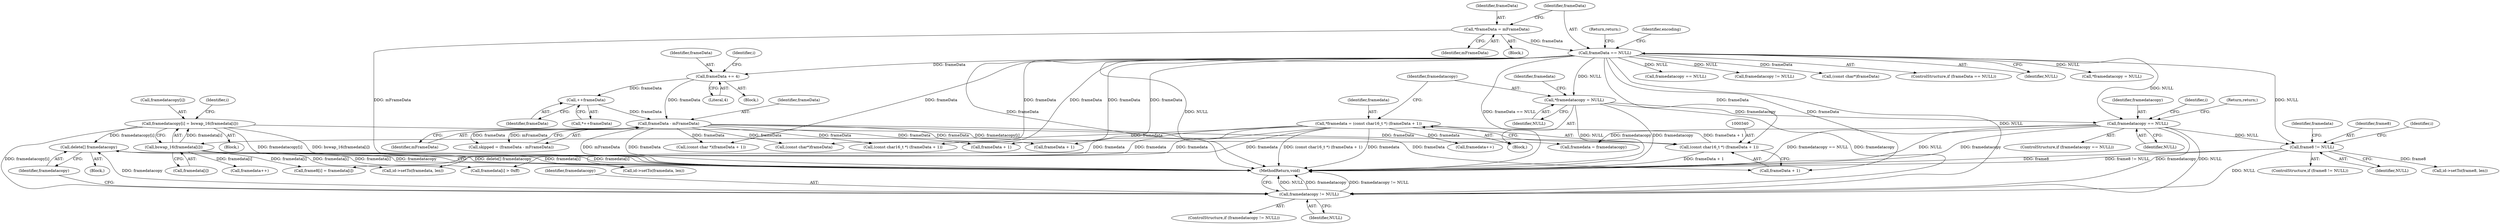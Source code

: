 digraph "0_Android_6d0249be2275fd4086783f259f4e2c54722a7c55_0@API" {
"1000491" [label="(Call,delete[] framedatacopy)"];
"1000382" [label="(Call,framedatacopy[i] = bswap_16(framedata[i]))"];
"1000386" [label="(Call,bswap_16(framedata[i]))"];
"1000337" [label="(Call,*framedata = (const char16_t *) (frameData + 1))"];
"1000339" [label="(Call,(const char16_t *) (frameData + 1))"];
"1000116" [label="(Call,frameData == NULL)"];
"1000112" [label="(Call,*frameData = mFrameData)"];
"1000207" [label="(Call,frameData - mFrameData)"];
"1000184" [label="(Call,frameData += 4)"];
"1000201" [label="(Call,++frameData)"];
"1000487" [label="(Call,framedatacopy != NULL)"];
"1000345" [label="(Call,*framedatacopy = NULL)"];
"1000366" [label="(Call,framedatacopy == NULL)"];
"1000449" [label="(Call,frame8 != NULL)"];
"1000205" [label="(Call,skipped = (frameData - mFrameData))"];
"1000464" [label="(Call,frame8[i] = framedata[i])"];
"1000201" [label="(Call,++frameData)"];
"1000368" [label="(Identifier,NULL)"];
"1000287" [label="(Call,framedatacopy == NULL)"];
"1000269" [label="(Call,frameData + 1)"];
"1000189" [label="(Identifier,i)"];
"1000448" [label="(ControlStructure,if (frame8 != NULL))"];
"1000246" [label="(Call,(const char *)(frameData + 1))"];
"1000479" [label="(Identifier,framedata)"];
"1000234" [label="(Call,(const char*)frameData)"];
"1000185" [label="(Identifier,frameData)"];
"1000351" [label="(Identifier,framedata)"];
"1000450" [label="(Identifier,frame8)"];
"1000380" [label="(Identifier,i)"];
"1000112" [label="(Call,*frameData = mFrameData)"];
"1000208" [label="(Identifier,frameData)"];
"1000451" [label="(Identifier,NULL)"];
"1000387" [label="(Call,framedata[i])"];
"1000117" [label="(Identifier,frameData)"];
"1000318" [label="(Call,framedatacopy != NULL)"];
"1000486" [label="(ControlStructure,if (framedatacopy != NULL))"];
"1000390" [label="(Call,framedata = framedatacopy)"];
"1000489" [label="(Identifier,NULL)"];
"1000365" [label="(ControlStructure,if (framedatacopy == NULL))"];
"1000345" [label="(Call,*framedatacopy = NULL)"];
"1000367" [label="(Identifier,framedatacopy)"];
"1000491" [label="(Call,delete[] framedatacopy)"];
"1000346" [label="(Identifier,framedatacopy)"];
"1000120" [label="(Return,return;)"];
"1000113" [label="(Identifier,frameData)"];
"1000483" [label="(Call,id->setTo(framedata, len))"];
"1000108" [label="(Block,)"];
"1000493" [label="(MethodReturn,void)"];
"1000366" [label="(Call,framedatacopy == NULL)"];
"1000202" [label="(Identifier,frameData)"];
"1000471" [label="(Call,id->setTo(frame8, len))"];
"1000209" [label="(Identifier,mFrameData)"];
"1000200" [label="(Call,*++frameData)"];
"1000383" [label="(Call,framedatacopy[i])"];
"1000267" [label="(Call,(const char16_t *) (frameData + 1))"];
"1000186" [label="(Literal,4)"];
"1000374" [label="(Identifier,i)"];
"1000410" [label="(Call,framedata++)"];
"1000337" [label="(Call,*framedata = (const char16_t *) (frameData + 1))"];
"1000478" [label="(Call,id->setTo(framedata, len))"];
"1000116" [label="(Call,frameData == NULL)"];
"1000160" [label="(Call,(const char*)frameData)"];
"1000248" [label="(Call,frameData + 1)"];
"1000329" [label="(Block,)"];
"1000382" [label="(Call,framedatacopy[i] = bswap_16(framedata[i]))"];
"1000449" [label="(Call,frame8 != NULL)"];
"1000386" [label="(Call,bswap_16(framedata[i]))"];
"1000381" [label="(Block,)"];
"1000487" [label="(Call,framedatacopy != NULL)"];
"1000207" [label="(Call,frameData - mFrameData)"];
"1000341" [label="(Call,frameData + 1)"];
"1000115" [label="(ControlStructure,if (frameData == NULL))"];
"1000118" [label="(Identifier,NULL)"];
"1000370" [label="(Return,return;)"];
"1000492" [label="(Identifier,framedatacopy)"];
"1000114" [label="(Identifier,mFrameData)"];
"1000393" [label="(Call,framedata++)"];
"1000273" [label="(Call,*framedatacopy = NULL)"];
"1000456" [label="(Identifier,i)"];
"1000338" [label="(Identifier,framedata)"];
"1000123" [label="(Identifier,encoding)"];
"1000184" [label="(Call,frameData += 4)"];
"1000347" [label="(Identifier,NULL)"];
"1000490" [label="(Block,)"];
"1000183" [label="(Block,)"];
"1000430" [label="(Call,framedata[i] > 0xff)"];
"1000488" [label="(Identifier,framedatacopy)"];
"1000339" [label="(Call,(const char16_t *) (frameData + 1))"];
"1000491" -> "1000490"  [label="AST: "];
"1000491" -> "1000492"  [label="CFG: "];
"1000492" -> "1000491"  [label="AST: "];
"1000493" -> "1000491"  [label="CFG: "];
"1000491" -> "1000493"  [label="DDG: delete[] framedatacopy"];
"1000491" -> "1000493"  [label="DDG: framedatacopy"];
"1000382" -> "1000491"  [label="DDG: framedatacopy[i]"];
"1000487" -> "1000491"  [label="DDG: framedatacopy"];
"1000382" -> "1000381"  [label="AST: "];
"1000382" -> "1000386"  [label="CFG: "];
"1000383" -> "1000382"  [label="AST: "];
"1000386" -> "1000382"  [label="AST: "];
"1000380" -> "1000382"  [label="CFG: "];
"1000382" -> "1000493"  [label="DDG: framedatacopy[i]"];
"1000382" -> "1000493"  [label="DDG: bswap_16(framedata[i])"];
"1000386" -> "1000382"  [label="DDG: framedata[i]"];
"1000382" -> "1000390"  [label="DDG: framedatacopy[i]"];
"1000382" -> "1000487"  [label="DDG: framedatacopy[i]"];
"1000386" -> "1000387"  [label="CFG: "];
"1000387" -> "1000386"  [label="AST: "];
"1000386" -> "1000493"  [label="DDG: framedata[i]"];
"1000337" -> "1000386"  [label="DDG: framedata"];
"1000386" -> "1000393"  [label="DDG: framedata[i]"];
"1000386" -> "1000430"  [label="DDG: framedata[i]"];
"1000386" -> "1000464"  [label="DDG: framedata[i]"];
"1000386" -> "1000478"  [label="DDG: framedata[i]"];
"1000386" -> "1000483"  [label="DDG: framedata[i]"];
"1000337" -> "1000329"  [label="AST: "];
"1000337" -> "1000339"  [label="CFG: "];
"1000338" -> "1000337"  [label="AST: "];
"1000339" -> "1000337"  [label="AST: "];
"1000346" -> "1000337"  [label="CFG: "];
"1000337" -> "1000493"  [label="DDG: (const char16_t *) (frameData + 1)"];
"1000337" -> "1000493"  [label="DDG: framedata"];
"1000339" -> "1000337"  [label="DDG: frameData + 1"];
"1000337" -> "1000410"  [label="DDG: framedata"];
"1000337" -> "1000430"  [label="DDG: framedata"];
"1000337" -> "1000464"  [label="DDG: framedata"];
"1000337" -> "1000478"  [label="DDG: framedata"];
"1000337" -> "1000483"  [label="DDG: framedata"];
"1000339" -> "1000341"  [label="CFG: "];
"1000340" -> "1000339"  [label="AST: "];
"1000341" -> "1000339"  [label="AST: "];
"1000339" -> "1000493"  [label="DDG: frameData + 1"];
"1000116" -> "1000339"  [label="DDG: frameData"];
"1000207" -> "1000339"  [label="DDG: frameData"];
"1000116" -> "1000115"  [label="AST: "];
"1000116" -> "1000118"  [label="CFG: "];
"1000117" -> "1000116"  [label="AST: "];
"1000118" -> "1000116"  [label="AST: "];
"1000120" -> "1000116"  [label="CFG: "];
"1000123" -> "1000116"  [label="CFG: "];
"1000116" -> "1000493"  [label="DDG: frameData"];
"1000116" -> "1000493"  [label="DDG: NULL"];
"1000116" -> "1000493"  [label="DDG: frameData == NULL"];
"1000112" -> "1000116"  [label="DDG: frameData"];
"1000116" -> "1000160"  [label="DDG: frameData"];
"1000116" -> "1000184"  [label="DDG: frameData"];
"1000116" -> "1000234"  [label="DDG: frameData"];
"1000116" -> "1000246"  [label="DDG: frameData"];
"1000116" -> "1000248"  [label="DDG: frameData"];
"1000116" -> "1000267"  [label="DDG: frameData"];
"1000116" -> "1000269"  [label="DDG: frameData"];
"1000116" -> "1000273"  [label="DDG: NULL"];
"1000116" -> "1000287"  [label="DDG: NULL"];
"1000116" -> "1000318"  [label="DDG: NULL"];
"1000116" -> "1000341"  [label="DDG: frameData"];
"1000116" -> "1000345"  [label="DDG: NULL"];
"1000116" -> "1000366"  [label="DDG: NULL"];
"1000116" -> "1000449"  [label="DDG: NULL"];
"1000116" -> "1000487"  [label="DDG: NULL"];
"1000112" -> "1000108"  [label="AST: "];
"1000112" -> "1000114"  [label="CFG: "];
"1000113" -> "1000112"  [label="AST: "];
"1000114" -> "1000112"  [label="AST: "];
"1000117" -> "1000112"  [label="CFG: "];
"1000112" -> "1000493"  [label="DDG: mFrameData"];
"1000207" -> "1000205"  [label="AST: "];
"1000207" -> "1000209"  [label="CFG: "];
"1000208" -> "1000207"  [label="AST: "];
"1000209" -> "1000207"  [label="AST: "];
"1000205" -> "1000207"  [label="CFG: "];
"1000207" -> "1000493"  [label="DDG: mFrameData"];
"1000207" -> "1000493"  [label="DDG: frameData"];
"1000207" -> "1000205"  [label="DDG: frameData"];
"1000207" -> "1000205"  [label="DDG: mFrameData"];
"1000184" -> "1000207"  [label="DDG: frameData"];
"1000201" -> "1000207"  [label="DDG: frameData"];
"1000207" -> "1000234"  [label="DDG: frameData"];
"1000207" -> "1000246"  [label="DDG: frameData"];
"1000207" -> "1000248"  [label="DDG: frameData"];
"1000207" -> "1000267"  [label="DDG: frameData"];
"1000207" -> "1000269"  [label="DDG: frameData"];
"1000207" -> "1000341"  [label="DDG: frameData"];
"1000184" -> "1000183"  [label="AST: "];
"1000184" -> "1000186"  [label="CFG: "];
"1000185" -> "1000184"  [label="AST: "];
"1000186" -> "1000184"  [label="AST: "];
"1000189" -> "1000184"  [label="CFG: "];
"1000184" -> "1000201"  [label="DDG: frameData"];
"1000201" -> "1000200"  [label="AST: "];
"1000201" -> "1000202"  [label="CFG: "];
"1000202" -> "1000201"  [label="AST: "];
"1000200" -> "1000201"  [label="CFG: "];
"1000487" -> "1000486"  [label="AST: "];
"1000487" -> "1000489"  [label="CFG: "];
"1000488" -> "1000487"  [label="AST: "];
"1000489" -> "1000487"  [label="AST: "];
"1000492" -> "1000487"  [label="CFG: "];
"1000493" -> "1000487"  [label="CFG: "];
"1000487" -> "1000493"  [label="DDG: NULL"];
"1000487" -> "1000493"  [label="DDG: framedatacopy"];
"1000487" -> "1000493"  [label="DDG: framedatacopy != NULL"];
"1000345" -> "1000487"  [label="DDG: framedatacopy"];
"1000366" -> "1000487"  [label="DDG: framedatacopy"];
"1000366" -> "1000487"  [label="DDG: NULL"];
"1000449" -> "1000487"  [label="DDG: NULL"];
"1000345" -> "1000329"  [label="AST: "];
"1000345" -> "1000347"  [label="CFG: "];
"1000346" -> "1000345"  [label="AST: "];
"1000347" -> "1000345"  [label="AST: "];
"1000351" -> "1000345"  [label="CFG: "];
"1000345" -> "1000493"  [label="DDG: NULL"];
"1000345" -> "1000493"  [label="DDG: framedatacopy"];
"1000345" -> "1000366"  [label="DDG: framedatacopy"];
"1000366" -> "1000365"  [label="AST: "];
"1000366" -> "1000368"  [label="CFG: "];
"1000367" -> "1000366"  [label="AST: "];
"1000368" -> "1000366"  [label="AST: "];
"1000370" -> "1000366"  [label="CFG: "];
"1000374" -> "1000366"  [label="CFG: "];
"1000366" -> "1000493"  [label="DDG: NULL"];
"1000366" -> "1000493"  [label="DDG: framedatacopy"];
"1000366" -> "1000493"  [label="DDG: framedatacopy == NULL"];
"1000366" -> "1000390"  [label="DDG: framedatacopy"];
"1000366" -> "1000449"  [label="DDG: NULL"];
"1000449" -> "1000448"  [label="AST: "];
"1000449" -> "1000451"  [label="CFG: "];
"1000450" -> "1000449"  [label="AST: "];
"1000451" -> "1000449"  [label="AST: "];
"1000456" -> "1000449"  [label="CFG: "];
"1000479" -> "1000449"  [label="CFG: "];
"1000449" -> "1000493"  [label="DDG: frame8"];
"1000449" -> "1000493"  [label="DDG: frame8 != NULL"];
"1000449" -> "1000471"  [label="DDG: frame8"];
}
